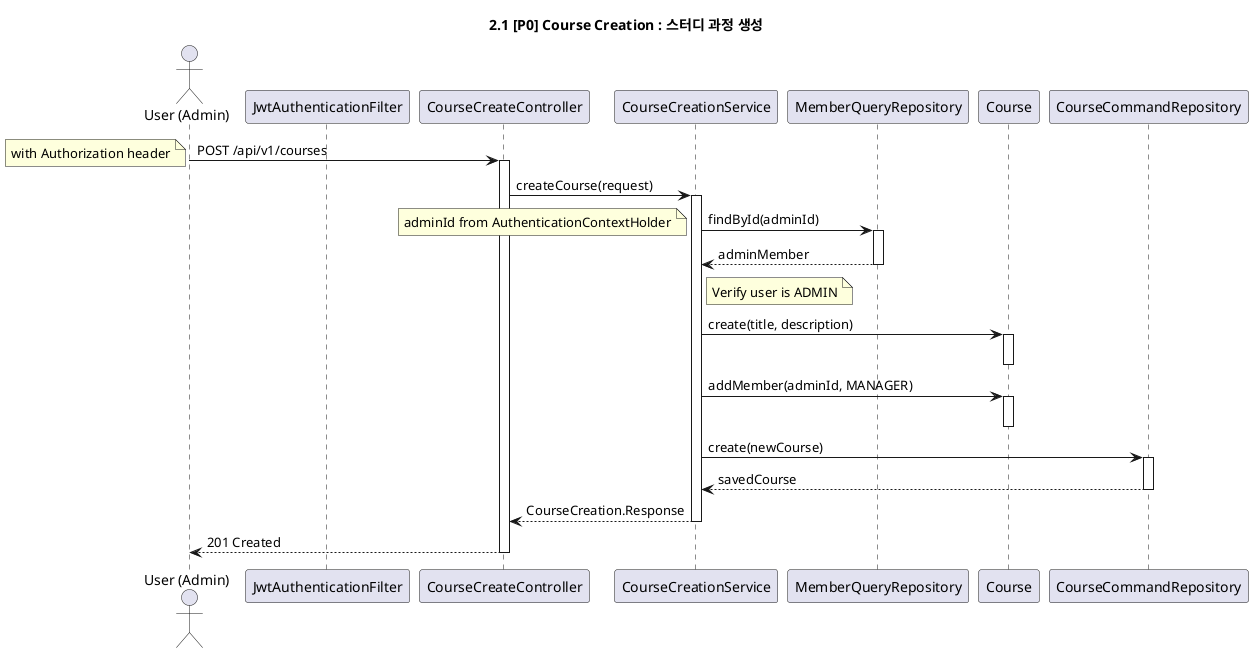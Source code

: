 @startuml

title 2.1 [P0] Course Creation : 스터디 과정 생성

actor "User (Admin)" as User
participant "JwtAuthenticationFilter" as Filter
participant "CourseCreateController" as Controller
participant "CourseCreationService" as AppService
participant "MemberQueryRepository" as MemberQueryRepo
participant "Course" as CourseDomain
participant "CourseCommandRepository" as CommandRepo

User -> Controller: POST /api/v1/courses
note left: with Authorization header
activate Controller

Controller -> AppService: createCourse(request)
activate AppService

AppService -> MemberQueryRepo: findById(adminId)
note left: adminId from AuthenticationContextHolder
activate MemberQueryRepo
MemberQueryRepo --> AppService: adminMember
deactivate MemberQueryRepo

note right of AppService: Verify user is ADMIN

AppService -> CourseDomain: create(title, description)
activate CourseDomain
deactivate CourseDomain

AppService -> CourseDomain: addMember(adminId, MANAGER)
activate CourseDomain
deactivate CourseDomain

AppService -> CommandRepo: create(newCourse)
activate CommandRepo
CommandRepo --> AppService: savedCourse
deactivate CommandRepo

AppService --> Controller: CourseCreation.Response
deactivate AppService

Controller --> User: 201 Created
deactivate Controller

@enduml
